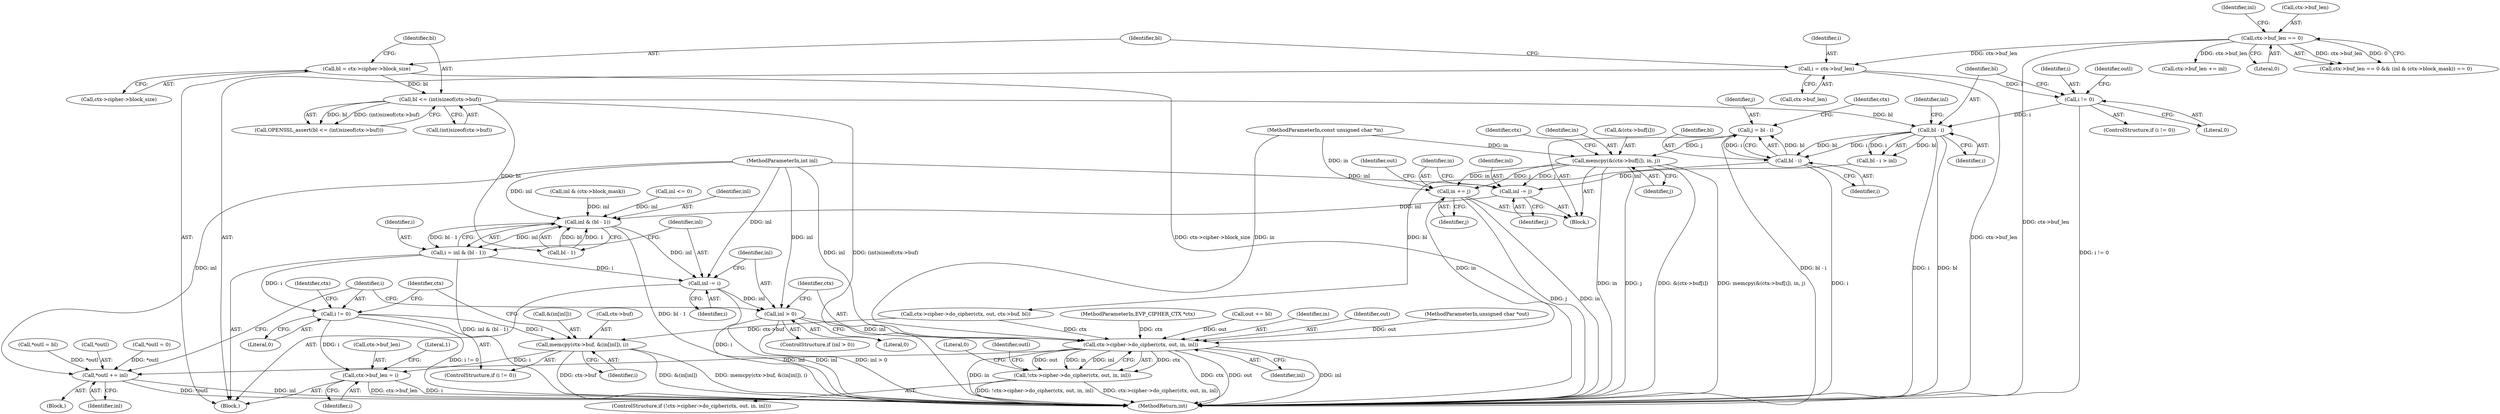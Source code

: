digraph "0_openssl_3f3582139fbb259a1c3cbb0a25236500a409bf26@integer" {
"1000243" [label="(Call,j = bl - i)"];
"1000245" [label="(Call,bl - i)"];
"1000216" [label="(Call,bl - i)"];
"1000201" [label="(Call,bl <= (int)sizeof(ctx->buf))"];
"1000193" [label="(Call,bl = ctx->cipher->block_size)"];
"1000210" [label="(Call,i != 0)"];
"1000188" [label="(Call,i = ctx->buf_len)"];
"1000154" [label="(Call,ctx->buf_len == 0)"];
"1000248" [label="(Call,memcpy(&(ctx->buf[i]), in, j))"];
"1000268" [label="(Call,inl -= j)"];
"1000288" [label="(Call,inl & (bl - 1))"];
"1000286" [label="(Call,i = inl & (bl - 1))"];
"1000293" [label="(Call,inl -= i)"];
"1000297" [label="(Call,inl > 0)"];
"1000303" [label="(Call,ctx->cipher->do_cipher(ctx, out, in, inl))"];
"1000302" [label="(Call,!ctx->cipher->do_cipher(ctx, out, in, inl))"];
"1000310" [label="(Call,*outl += inl)"];
"1000315" [label="(Call,i != 0)"];
"1000318" [label="(Call,memcpy(ctx->buf, &(in[inl]), i))"];
"1000327" [label="(Call,ctx->buf_len = i)"];
"1000271" [label="(Call,in += j)"];
"1000273" [label="(Identifier,j)"];
"1000188" [label="(Call,i = ctx->buf_len)"];
"1000312" [label="(Identifier,outl)"];
"1000303" [label="(Call,ctx->cipher->do_cipher(ctx, out, in, inl))"];
"1000219" [label="(Identifier,inl)"];
"1000310" [label="(Call,*outl += inl)"];
"1000194" [label="(Identifier,bl)"];
"1000105" [label="(MethodParameterIn,int inl)"];
"1000327" [label="(Call,ctx->buf_len = i)"];
"1000302" [label="(Call,!ctx->cipher->do_cipher(ctx, out, in, inl))"];
"1000300" [label="(Block,)"];
"1000270" [label="(Identifier,j)"];
"1000309" [label="(Literal,0)"];
"1000202" [label="(Identifier,bl)"];
"1000140" [label="(Call,inl <= 0)"];
"1000328" [label="(Call,ctx->buf_len)"];
"1000287" [label="(Identifier,i)"];
"1000290" [label="(Call,bl - 1)"];
"1000271" [label="(Call,in += j)"];
"1000311" [label="(Call,*outl)"];
"1000211" [label="(Identifier,i)"];
"1000256" [label="(Identifier,j)"];
"1000230" [label="(Call,ctx->buf_len += inl)"];
"1000304" [label="(Identifier,ctx)"];
"1000314" [label="(ControlStructure,if (i != 0))"];
"1000293" [label="(Call,inl -= i)"];
"1000282" [label="(Call,*outl = 0)"];
"1000269" [label="(Identifier,inl)"];
"1000331" [label="(Identifier,i)"];
"1000255" [label="(Identifier,in)"];
"1000333" [label="(Literal,1)"];
"1000286" [label="(Call,i = inl & (bl - 1))"];
"1000200" [label="(Call,OPENSSL_assert(bl <= (int)sizeof(ctx->buf)))"];
"1000320" [label="(Identifier,ctx)"];
"1000101" [label="(MethodParameterIn,EVP_CIPHER_CTX *ctx)"];
"1000318" [label="(Call,memcpy(ctx->buf, &(in[inl]), i))"];
"1000246" [label="(Identifier,bl)"];
"1000316" [label="(Identifier,i)"];
"1000289" [label="(Identifier,inl)"];
"1000322" [label="(Call,&(in[inl]))"];
"1000249" [label="(Call,&(ctx->buf[i]))"];
"1000274" [label="(Call,out += bl)"];
"1000217" [label="(Identifier,bl)"];
"1000294" [label="(Identifier,inl)"];
"1000215" [label="(Call,bl - i > inl)"];
"1000104" [label="(MethodParameterIn,const unsigned char *in)"];
"1000243" [label="(Call,j = bl - i)"];
"1000288" [label="(Call,inl & (bl - 1))"];
"1000317" [label="(Literal,0)"];
"1000284" [label="(Identifier,outl)"];
"1000216" [label="(Call,bl - i)"];
"1000242" [label="(Block,)"];
"1000244" [label="(Identifier,j)"];
"1000306" [label="(Identifier,in)"];
"1000248" [label="(Call,memcpy(&(ctx->buf[i]), in, j))"];
"1000190" [label="(Call,ctx->buf_len)"];
"1000301" [label="(ControlStructure,if (!ctx->cipher->do_cipher(ctx, out, in, inl)))"];
"1000158" [label="(Literal,0)"];
"1000193" [label="(Call,bl = ctx->cipher->block_size)"];
"1000272" [label="(Identifier,in)"];
"1000295" [label="(Identifier,i)"];
"1000329" [label="(Identifier,ctx)"];
"1000298" [label="(Identifier,inl)"];
"1000299" [label="(Literal,0)"];
"1000210" [label="(Call,i != 0)"];
"1000203" [label="(Call,(int)sizeof(ctx->buf))"];
"1000161" [label="(Identifier,inl)"];
"1000305" [label="(Identifier,out)"];
"1000201" [label="(Call,bl <= (int)sizeof(ctx->buf))"];
"1000268" [label="(Call,inl -= j)"];
"1000296" [label="(ControlStructure,if (inl > 0))"];
"1000319" [label="(Call,ctx->buf)"];
"1000307" [label="(Identifier,inl)"];
"1000245" [label="(Call,bl - i)"];
"1000153" [label="(Call,ctx->buf_len == 0 && (inl & (ctx->block_mask)) == 0)"];
"1000313" [label="(Identifier,inl)"];
"1000209" [label="(ControlStructure,if (i != 0))"];
"1000334" [label="(MethodReturn,int)"];
"1000155" [label="(Call,ctx->buf_len)"];
"1000326" [label="(Identifier,i)"];
"1000252" [label="(Identifier,ctx)"];
"1000212" [label="(Literal,0)"];
"1000218" [label="(Identifier,i)"];
"1000315" [label="(Call,i != 0)"];
"1000102" [label="(MethodParameterIn,unsigned char *out)"];
"1000189" [label="(Identifier,i)"];
"1000195" [label="(Call,ctx->cipher->block_size)"];
"1000275" [label="(Identifier,out)"];
"1000247" [label="(Identifier,i)"];
"1000259" [label="(Call,ctx->cipher->do_cipher(ctx, out, ctx->buf, bl))"];
"1000106" [label="(Block,)"];
"1000297" [label="(Call,inl > 0)"];
"1000160" [label="(Call,inl & (ctx->block_mask))"];
"1000260" [label="(Identifier,ctx)"];
"1000154" [label="(Call,ctx->buf_len == 0)"];
"1000277" [label="(Call,*outl = bl)"];
"1000243" -> "1000242"  [label="AST: "];
"1000243" -> "1000245"  [label="CFG: "];
"1000244" -> "1000243"  [label="AST: "];
"1000245" -> "1000243"  [label="AST: "];
"1000252" -> "1000243"  [label="CFG: "];
"1000243" -> "1000334"  [label="DDG: bl - i"];
"1000245" -> "1000243"  [label="DDG: bl"];
"1000245" -> "1000243"  [label="DDG: i"];
"1000243" -> "1000248"  [label="DDG: j"];
"1000245" -> "1000247"  [label="CFG: "];
"1000246" -> "1000245"  [label="AST: "];
"1000247" -> "1000245"  [label="AST: "];
"1000245" -> "1000334"  [label="DDG: i"];
"1000216" -> "1000245"  [label="DDG: bl"];
"1000216" -> "1000245"  [label="DDG: i"];
"1000245" -> "1000259"  [label="DDG: bl"];
"1000216" -> "1000215"  [label="AST: "];
"1000216" -> "1000218"  [label="CFG: "];
"1000217" -> "1000216"  [label="AST: "];
"1000218" -> "1000216"  [label="AST: "];
"1000219" -> "1000216"  [label="CFG: "];
"1000216" -> "1000334"  [label="DDG: bl"];
"1000216" -> "1000334"  [label="DDG: i"];
"1000216" -> "1000215"  [label="DDG: bl"];
"1000216" -> "1000215"  [label="DDG: i"];
"1000201" -> "1000216"  [label="DDG: bl"];
"1000210" -> "1000216"  [label="DDG: i"];
"1000201" -> "1000200"  [label="AST: "];
"1000201" -> "1000203"  [label="CFG: "];
"1000202" -> "1000201"  [label="AST: "];
"1000203" -> "1000201"  [label="AST: "];
"1000200" -> "1000201"  [label="CFG: "];
"1000201" -> "1000334"  [label="DDG: (int)sizeof(ctx->buf)"];
"1000201" -> "1000200"  [label="DDG: bl"];
"1000201" -> "1000200"  [label="DDG: (int)sizeof(ctx->buf)"];
"1000193" -> "1000201"  [label="DDG: bl"];
"1000201" -> "1000290"  [label="DDG: bl"];
"1000193" -> "1000106"  [label="AST: "];
"1000193" -> "1000195"  [label="CFG: "];
"1000194" -> "1000193"  [label="AST: "];
"1000195" -> "1000193"  [label="AST: "];
"1000202" -> "1000193"  [label="CFG: "];
"1000193" -> "1000334"  [label="DDG: ctx->cipher->block_size"];
"1000210" -> "1000209"  [label="AST: "];
"1000210" -> "1000212"  [label="CFG: "];
"1000211" -> "1000210"  [label="AST: "];
"1000212" -> "1000210"  [label="AST: "];
"1000217" -> "1000210"  [label="CFG: "];
"1000284" -> "1000210"  [label="CFG: "];
"1000210" -> "1000334"  [label="DDG: i != 0"];
"1000188" -> "1000210"  [label="DDG: i"];
"1000188" -> "1000106"  [label="AST: "];
"1000188" -> "1000190"  [label="CFG: "];
"1000189" -> "1000188"  [label="AST: "];
"1000190" -> "1000188"  [label="AST: "];
"1000194" -> "1000188"  [label="CFG: "];
"1000188" -> "1000334"  [label="DDG: ctx->buf_len"];
"1000154" -> "1000188"  [label="DDG: ctx->buf_len"];
"1000154" -> "1000153"  [label="AST: "];
"1000154" -> "1000158"  [label="CFG: "];
"1000155" -> "1000154"  [label="AST: "];
"1000158" -> "1000154"  [label="AST: "];
"1000161" -> "1000154"  [label="CFG: "];
"1000153" -> "1000154"  [label="CFG: "];
"1000154" -> "1000334"  [label="DDG: ctx->buf_len"];
"1000154" -> "1000153"  [label="DDG: ctx->buf_len"];
"1000154" -> "1000153"  [label="DDG: 0"];
"1000154" -> "1000230"  [label="DDG: ctx->buf_len"];
"1000248" -> "1000242"  [label="AST: "];
"1000248" -> "1000256"  [label="CFG: "];
"1000249" -> "1000248"  [label="AST: "];
"1000255" -> "1000248"  [label="AST: "];
"1000256" -> "1000248"  [label="AST: "];
"1000260" -> "1000248"  [label="CFG: "];
"1000248" -> "1000334"  [label="DDG: memcpy(&(ctx->buf[i]), in, j)"];
"1000248" -> "1000334"  [label="DDG: in"];
"1000248" -> "1000334"  [label="DDG: j"];
"1000248" -> "1000334"  [label="DDG: &(ctx->buf[i])"];
"1000104" -> "1000248"  [label="DDG: in"];
"1000248" -> "1000268"  [label="DDG: j"];
"1000248" -> "1000271"  [label="DDG: j"];
"1000248" -> "1000271"  [label="DDG: in"];
"1000268" -> "1000242"  [label="AST: "];
"1000268" -> "1000270"  [label="CFG: "];
"1000269" -> "1000268"  [label="AST: "];
"1000270" -> "1000268"  [label="AST: "];
"1000272" -> "1000268"  [label="CFG: "];
"1000215" -> "1000268"  [label="DDG: inl"];
"1000105" -> "1000268"  [label="DDG: inl"];
"1000268" -> "1000288"  [label="DDG: inl"];
"1000288" -> "1000286"  [label="AST: "];
"1000288" -> "1000290"  [label="CFG: "];
"1000289" -> "1000288"  [label="AST: "];
"1000290" -> "1000288"  [label="AST: "];
"1000286" -> "1000288"  [label="CFG: "];
"1000288" -> "1000334"  [label="DDG: bl - 1"];
"1000288" -> "1000286"  [label="DDG: inl"];
"1000288" -> "1000286"  [label="DDG: bl - 1"];
"1000140" -> "1000288"  [label="DDG: inl"];
"1000160" -> "1000288"  [label="DDG: inl"];
"1000105" -> "1000288"  [label="DDG: inl"];
"1000290" -> "1000288"  [label="DDG: bl"];
"1000290" -> "1000288"  [label="DDG: 1"];
"1000288" -> "1000293"  [label="DDG: inl"];
"1000286" -> "1000106"  [label="AST: "];
"1000287" -> "1000286"  [label="AST: "];
"1000294" -> "1000286"  [label="CFG: "];
"1000286" -> "1000334"  [label="DDG: inl & (bl - 1)"];
"1000286" -> "1000293"  [label="DDG: i"];
"1000286" -> "1000315"  [label="DDG: i"];
"1000293" -> "1000106"  [label="AST: "];
"1000293" -> "1000295"  [label="CFG: "];
"1000294" -> "1000293"  [label="AST: "];
"1000295" -> "1000293"  [label="AST: "];
"1000298" -> "1000293"  [label="CFG: "];
"1000293" -> "1000334"  [label="DDG: i"];
"1000105" -> "1000293"  [label="DDG: inl"];
"1000293" -> "1000297"  [label="DDG: inl"];
"1000297" -> "1000296"  [label="AST: "];
"1000297" -> "1000299"  [label="CFG: "];
"1000298" -> "1000297"  [label="AST: "];
"1000299" -> "1000297"  [label="AST: "];
"1000304" -> "1000297"  [label="CFG: "];
"1000316" -> "1000297"  [label="CFG: "];
"1000297" -> "1000334"  [label="DDG: inl"];
"1000297" -> "1000334"  [label="DDG: inl > 0"];
"1000105" -> "1000297"  [label="DDG: inl"];
"1000297" -> "1000303"  [label="DDG: inl"];
"1000303" -> "1000302"  [label="AST: "];
"1000303" -> "1000307"  [label="CFG: "];
"1000304" -> "1000303"  [label="AST: "];
"1000305" -> "1000303"  [label="AST: "];
"1000306" -> "1000303"  [label="AST: "];
"1000307" -> "1000303"  [label="AST: "];
"1000302" -> "1000303"  [label="CFG: "];
"1000303" -> "1000334"  [label="DDG: ctx"];
"1000303" -> "1000334"  [label="DDG: out"];
"1000303" -> "1000334"  [label="DDG: inl"];
"1000303" -> "1000334"  [label="DDG: in"];
"1000303" -> "1000302"  [label="DDG: ctx"];
"1000303" -> "1000302"  [label="DDG: out"];
"1000303" -> "1000302"  [label="DDG: in"];
"1000303" -> "1000302"  [label="DDG: inl"];
"1000259" -> "1000303"  [label="DDG: ctx"];
"1000101" -> "1000303"  [label="DDG: ctx"];
"1000274" -> "1000303"  [label="DDG: out"];
"1000102" -> "1000303"  [label="DDG: out"];
"1000271" -> "1000303"  [label="DDG: in"];
"1000104" -> "1000303"  [label="DDG: in"];
"1000105" -> "1000303"  [label="DDG: inl"];
"1000303" -> "1000310"  [label="DDG: inl"];
"1000302" -> "1000301"  [label="AST: "];
"1000309" -> "1000302"  [label="CFG: "];
"1000312" -> "1000302"  [label="CFG: "];
"1000302" -> "1000334"  [label="DDG: ctx->cipher->do_cipher(ctx, out, in, inl)"];
"1000302" -> "1000334"  [label="DDG: !ctx->cipher->do_cipher(ctx, out, in, inl)"];
"1000310" -> "1000300"  [label="AST: "];
"1000310" -> "1000313"  [label="CFG: "];
"1000311" -> "1000310"  [label="AST: "];
"1000313" -> "1000310"  [label="AST: "];
"1000316" -> "1000310"  [label="CFG: "];
"1000310" -> "1000334"  [label="DDG: inl"];
"1000310" -> "1000334"  [label="DDG: *outl"];
"1000105" -> "1000310"  [label="DDG: inl"];
"1000277" -> "1000310"  [label="DDG: *outl"];
"1000282" -> "1000310"  [label="DDG: *outl"];
"1000315" -> "1000314"  [label="AST: "];
"1000315" -> "1000317"  [label="CFG: "];
"1000316" -> "1000315"  [label="AST: "];
"1000317" -> "1000315"  [label="AST: "];
"1000320" -> "1000315"  [label="CFG: "];
"1000329" -> "1000315"  [label="CFG: "];
"1000315" -> "1000334"  [label="DDG: i != 0"];
"1000315" -> "1000318"  [label="DDG: i"];
"1000315" -> "1000327"  [label="DDG: i"];
"1000318" -> "1000314"  [label="AST: "];
"1000318" -> "1000326"  [label="CFG: "];
"1000319" -> "1000318"  [label="AST: "];
"1000322" -> "1000318"  [label="AST: "];
"1000326" -> "1000318"  [label="AST: "];
"1000329" -> "1000318"  [label="CFG: "];
"1000318" -> "1000334"  [label="DDG: memcpy(ctx->buf, &(in[inl]), i)"];
"1000318" -> "1000334"  [label="DDG: ctx->buf"];
"1000318" -> "1000334"  [label="DDG: &(in[inl])"];
"1000259" -> "1000318"  [label="DDG: ctx->buf"];
"1000318" -> "1000327"  [label="DDG: i"];
"1000327" -> "1000106"  [label="AST: "];
"1000327" -> "1000331"  [label="CFG: "];
"1000328" -> "1000327"  [label="AST: "];
"1000331" -> "1000327"  [label="AST: "];
"1000333" -> "1000327"  [label="CFG: "];
"1000327" -> "1000334"  [label="DDG: ctx->buf_len"];
"1000327" -> "1000334"  [label="DDG: i"];
"1000271" -> "1000242"  [label="AST: "];
"1000271" -> "1000273"  [label="CFG: "];
"1000272" -> "1000271"  [label="AST: "];
"1000273" -> "1000271"  [label="AST: "];
"1000275" -> "1000271"  [label="CFG: "];
"1000271" -> "1000334"  [label="DDG: j"];
"1000271" -> "1000334"  [label="DDG: in"];
"1000104" -> "1000271"  [label="DDG: in"];
}
